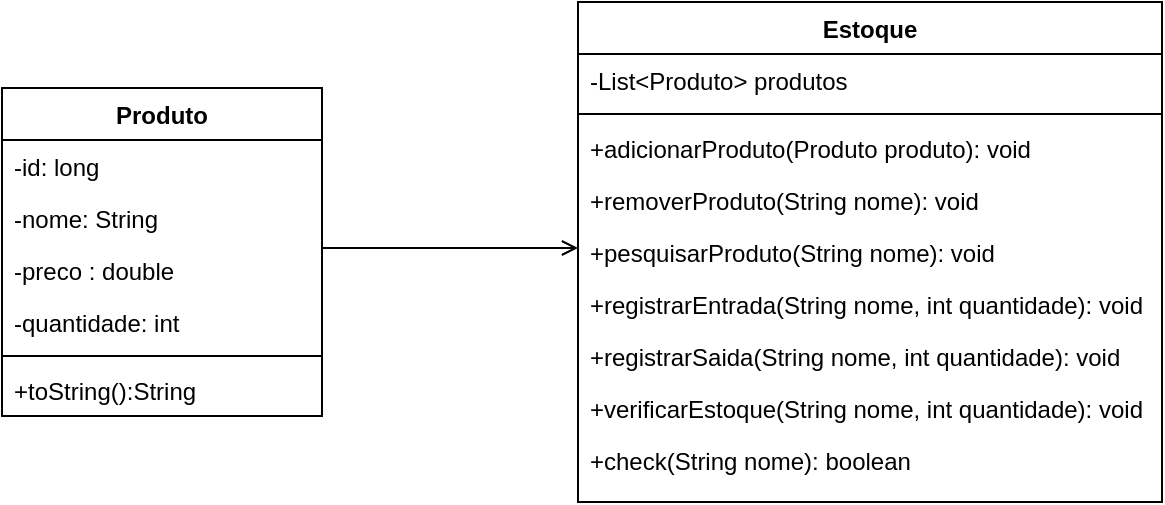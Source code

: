 <mxfile version="21.0.2" type="device"><diagram id="C5RBs43oDa-KdzZeNtuy" name="Page-1"><mxGraphModel dx="1050" dy="541" grid="1" gridSize="10" guides="1" tooltips="1" connect="1" arrows="1" fold="1" page="1" pageScale="1" pageWidth="827" pageHeight="1169" math="0" shadow="0"><root><mxCell id="WIyWlLk6GJQsqaUBKTNV-0"/><mxCell id="WIyWlLk6GJQsqaUBKTNV-1" parent="WIyWlLk6GJQsqaUBKTNV-0"/><mxCell id="zkfFHV4jXpPFQw0GAbJ--17" value="Estoque" style="swimlane;fontStyle=1;align=center;verticalAlign=top;childLayout=stackLayout;horizontal=1;startSize=26;horizontalStack=0;resizeParent=1;resizeLast=0;collapsible=1;marginBottom=0;rounded=0;shadow=0;strokeWidth=1;" parent="WIyWlLk6GJQsqaUBKTNV-1" vertex="1"><mxGeometry x="328" y="57" width="292" height="250" as="geometry"><mxRectangle x="550" y="140" width="160" height="26" as="alternateBounds"/></mxGeometry></mxCell><mxCell id="zkfFHV4jXpPFQw0GAbJ--18" value="-List&lt;Produto&gt; produtos" style="text;align=left;verticalAlign=top;spacingLeft=4;spacingRight=4;overflow=hidden;rotatable=0;points=[[0,0.5],[1,0.5]];portConstraint=eastwest;" parent="zkfFHV4jXpPFQw0GAbJ--17" vertex="1"><mxGeometry y="26" width="292" height="26" as="geometry"/></mxCell><mxCell id="zkfFHV4jXpPFQw0GAbJ--23" value="" style="line;html=1;strokeWidth=1;align=left;verticalAlign=middle;spacingTop=-1;spacingLeft=3;spacingRight=3;rotatable=0;labelPosition=right;points=[];portConstraint=eastwest;" parent="zkfFHV4jXpPFQw0GAbJ--17" vertex="1"><mxGeometry y="52" width="292" height="8" as="geometry"/></mxCell><mxCell id="zkfFHV4jXpPFQw0GAbJ--24" value="+adicionarProduto(Produto produto): void" style="text;align=left;verticalAlign=top;spacingLeft=4;spacingRight=4;overflow=hidden;rotatable=0;points=[[0,0.5],[1,0.5]];portConstraint=eastwest;" parent="zkfFHV4jXpPFQw0GAbJ--17" vertex="1"><mxGeometry y="60" width="292" height="26" as="geometry"/></mxCell><mxCell id="zkfFHV4jXpPFQw0GAbJ--25" value="+removerProduto(String nome): void" style="text;align=left;verticalAlign=top;spacingLeft=4;spacingRight=4;overflow=hidden;rotatable=0;points=[[0,0.5],[1,0.5]];portConstraint=eastwest;" parent="zkfFHV4jXpPFQw0GAbJ--17" vertex="1"><mxGeometry y="86" width="292" height="26" as="geometry"/></mxCell><mxCell id="tAlIxzGEVN-AhSA4Bhro-22" value="+pesquisarProduto(String nome): void" style="text;align=left;verticalAlign=top;spacingLeft=4;spacingRight=4;overflow=hidden;rotatable=0;points=[[0,0.5],[1,0.5]];portConstraint=eastwest;" vertex="1" parent="zkfFHV4jXpPFQw0GAbJ--17"><mxGeometry y="112" width="292" height="26" as="geometry"/></mxCell><mxCell id="tAlIxzGEVN-AhSA4Bhro-23" value="+registrarEntrada(String nome, int quantidade): void" style="text;align=left;verticalAlign=top;spacingLeft=4;spacingRight=4;overflow=hidden;rotatable=0;points=[[0,0.5],[1,0.5]];portConstraint=eastwest;" vertex="1" parent="zkfFHV4jXpPFQw0GAbJ--17"><mxGeometry y="138" width="292" height="26" as="geometry"/></mxCell><mxCell id="tAlIxzGEVN-AhSA4Bhro-24" value="+registrarSaida(String nome, int quantidade): void" style="text;align=left;verticalAlign=top;spacingLeft=4;spacingRight=4;overflow=hidden;rotatable=0;points=[[0,0.5],[1,0.5]];portConstraint=eastwest;" vertex="1" parent="zkfFHV4jXpPFQw0GAbJ--17"><mxGeometry y="164" width="292" height="26" as="geometry"/></mxCell><mxCell id="tAlIxzGEVN-AhSA4Bhro-25" value="+verificarEstoque(String nome, int quantidade): void" style="text;align=left;verticalAlign=top;spacingLeft=4;spacingRight=4;overflow=hidden;rotatable=0;points=[[0,0.5],[1,0.5]];portConstraint=eastwest;" vertex="1" parent="zkfFHV4jXpPFQw0GAbJ--17"><mxGeometry y="190" width="292" height="26" as="geometry"/></mxCell><mxCell id="tAlIxzGEVN-AhSA4Bhro-26" value="+check(String nome): boolean" style="text;align=left;verticalAlign=top;spacingLeft=4;spacingRight=4;overflow=hidden;rotatable=0;points=[[0,0.5],[1,0.5]];portConstraint=eastwest;" vertex="1" parent="zkfFHV4jXpPFQw0GAbJ--17"><mxGeometry y="216" width="292" height="26" as="geometry"/></mxCell><mxCell id="zkfFHV4jXpPFQw0GAbJ--26" value="" style="endArrow=open;shadow=0;strokeWidth=1;rounded=0;endFill=1;edgeStyle=elbowEdgeStyle;elbow=vertical;" parent="WIyWlLk6GJQsqaUBKTNV-1" target="zkfFHV4jXpPFQw0GAbJ--17" edge="1"><mxGeometry x="0.5" y="41" relative="1" as="geometry"><mxPoint x="200" y="180" as="sourcePoint"/><mxPoint x="360" y="182" as="targetPoint"/><mxPoint x="-40" y="32" as="offset"/></mxGeometry></mxCell><mxCell id="tAlIxzGEVN-AhSA4Bhro-34" value="Produto" style="swimlane;fontStyle=1;align=center;verticalAlign=top;childLayout=stackLayout;horizontal=1;startSize=26;horizontalStack=0;resizeParent=1;resizeParentMax=0;resizeLast=0;collapsible=1;marginBottom=0;whiteSpace=wrap;html=1;" vertex="1" parent="WIyWlLk6GJQsqaUBKTNV-1"><mxGeometry x="40" y="100" width="160" height="164" as="geometry"/></mxCell><mxCell id="tAlIxzGEVN-AhSA4Bhro-35" value="-id: long" style="text;strokeColor=none;fillColor=none;align=left;verticalAlign=top;spacingLeft=4;spacingRight=4;overflow=hidden;rotatable=0;points=[[0,0.5],[1,0.5]];portConstraint=eastwest;whiteSpace=wrap;html=1;" vertex="1" parent="tAlIxzGEVN-AhSA4Bhro-34"><mxGeometry y="26" width="160" height="26" as="geometry"/></mxCell><mxCell id="tAlIxzGEVN-AhSA4Bhro-39" value="-nome: String" style="text;strokeColor=none;fillColor=none;align=left;verticalAlign=top;spacingLeft=4;spacingRight=4;overflow=hidden;rotatable=0;points=[[0,0.5],[1,0.5]];portConstraint=eastwest;whiteSpace=wrap;html=1;" vertex="1" parent="tAlIxzGEVN-AhSA4Bhro-34"><mxGeometry y="52" width="160" height="26" as="geometry"/></mxCell><mxCell id="tAlIxzGEVN-AhSA4Bhro-40" value="-preco : double" style="text;strokeColor=none;fillColor=none;align=left;verticalAlign=top;spacingLeft=4;spacingRight=4;overflow=hidden;rotatable=0;points=[[0,0.5],[1,0.5]];portConstraint=eastwest;whiteSpace=wrap;html=1;" vertex="1" parent="tAlIxzGEVN-AhSA4Bhro-34"><mxGeometry y="78" width="160" height="26" as="geometry"/></mxCell><mxCell id="tAlIxzGEVN-AhSA4Bhro-38" value="-quantidade: int" style="text;strokeColor=none;fillColor=none;align=left;verticalAlign=top;spacingLeft=4;spacingRight=4;overflow=hidden;rotatable=0;points=[[0,0.5],[1,0.5]];portConstraint=eastwest;whiteSpace=wrap;html=1;" vertex="1" parent="tAlIxzGEVN-AhSA4Bhro-34"><mxGeometry y="104" width="160" height="26" as="geometry"/></mxCell><mxCell id="tAlIxzGEVN-AhSA4Bhro-36" value="" style="line;strokeWidth=1;fillColor=none;align=left;verticalAlign=middle;spacingTop=-1;spacingLeft=3;spacingRight=3;rotatable=0;labelPosition=right;points=[];portConstraint=eastwest;strokeColor=inherit;" vertex="1" parent="tAlIxzGEVN-AhSA4Bhro-34"><mxGeometry y="130" width="160" height="8" as="geometry"/></mxCell><mxCell id="tAlIxzGEVN-AhSA4Bhro-37" value="+toString():String" style="text;strokeColor=none;fillColor=none;align=left;verticalAlign=top;spacingLeft=4;spacingRight=4;overflow=hidden;rotatable=0;points=[[0,0.5],[1,0.5]];portConstraint=eastwest;whiteSpace=wrap;html=1;" vertex="1" parent="tAlIxzGEVN-AhSA4Bhro-34"><mxGeometry y="138" width="160" height="26" as="geometry"/></mxCell></root></mxGraphModel></diagram></mxfile>